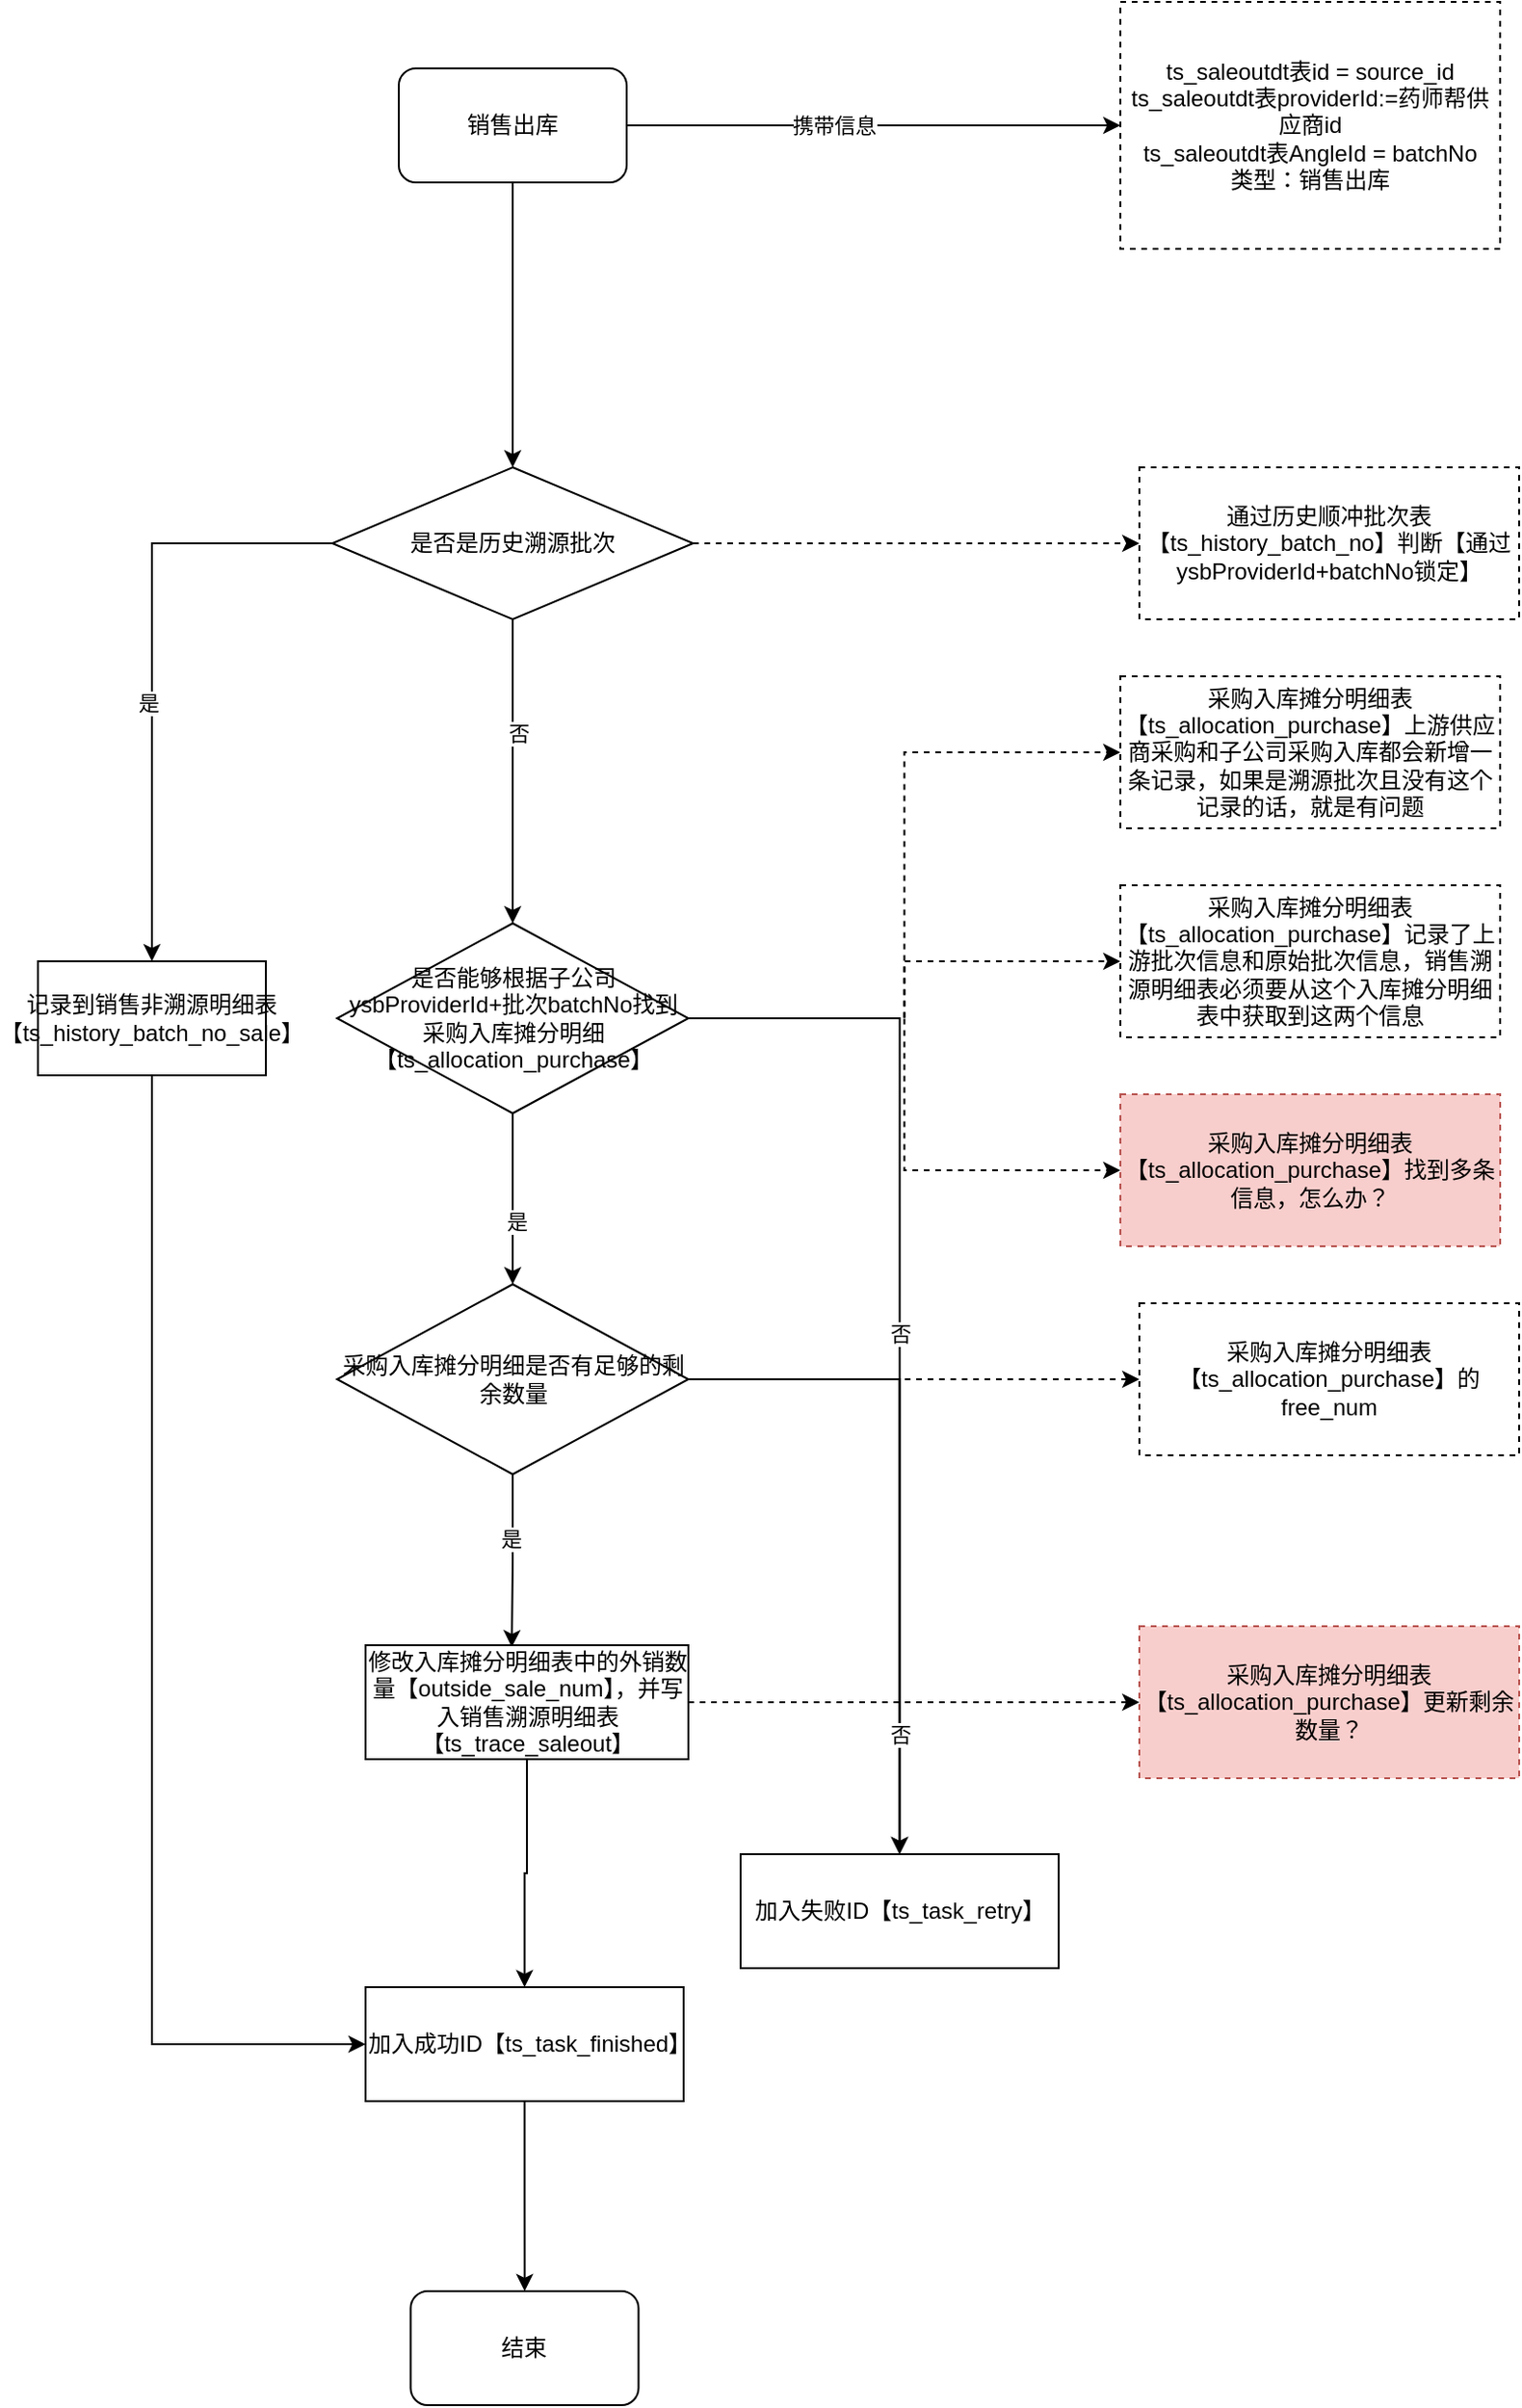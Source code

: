 <mxfile version="15.7.1" type="github">
  <diagram id="9YCllT6J75fHZdyW30Lp" name="Page-1">
    <mxGraphModel dx="1422" dy="762" grid="1" gridSize="10" guides="1" tooltips="1" connect="1" arrows="1" fold="1" page="1" pageScale="1" pageWidth="827" pageHeight="1169" math="0" shadow="0">
      <root>
        <mxCell id="0" />
        <mxCell id="1" parent="0" />
        <mxCell id="Qt3AQ6tV6oZPRFGrHNIX-4" style="edgeStyle=orthogonalEdgeStyle;rounded=0;orthogonalLoop=1;jettySize=auto;html=1;" parent="1" source="Qt3AQ6tV6oZPRFGrHNIX-2" target="Qt3AQ6tV6oZPRFGrHNIX-3" edge="1">
          <mxGeometry relative="1" as="geometry" />
        </mxCell>
        <mxCell id="2iO7tOr9S87eXJx4nzw7-22" style="edgeStyle=orthogonalEdgeStyle;rounded=0;orthogonalLoop=1;jettySize=auto;html=1;entryX=0;entryY=0.5;entryDx=0;entryDy=0;" edge="1" parent="1" source="Qt3AQ6tV6oZPRFGrHNIX-2" target="2iO7tOr9S87eXJx4nzw7-21">
          <mxGeometry relative="1" as="geometry" />
        </mxCell>
        <mxCell id="2iO7tOr9S87eXJx4nzw7-23" value="携带信息" style="edgeLabel;html=1;align=center;verticalAlign=middle;resizable=0;points=[];" vertex="1" connectable="0" parent="2iO7tOr9S87eXJx4nzw7-22">
          <mxGeometry x="-0.167" relative="1" as="geometry">
            <mxPoint as="offset" />
          </mxGeometry>
        </mxCell>
        <mxCell id="Qt3AQ6tV6oZPRFGrHNIX-2" value="销售出库" style="rounded=1;whiteSpace=wrap;html=1;" parent="1" vertex="1">
          <mxGeometry x="210" y="60" width="120" height="60" as="geometry" />
        </mxCell>
        <mxCell id="2iO7tOr9S87eXJx4nzw7-5" style="edgeStyle=orthogonalEdgeStyle;rounded=0;orthogonalLoop=1;jettySize=auto;html=1;" edge="1" parent="1" source="Qt3AQ6tV6oZPRFGrHNIX-3" target="2iO7tOr9S87eXJx4nzw7-4">
          <mxGeometry relative="1" as="geometry" />
        </mxCell>
        <mxCell id="2iO7tOr9S87eXJx4nzw7-20" value="是" style="edgeLabel;html=1;align=center;verticalAlign=middle;resizable=0;points=[];" vertex="1" connectable="0" parent="2iO7tOr9S87eXJx4nzw7-5">
          <mxGeometry x="0.136" y="-2" relative="1" as="geometry">
            <mxPoint as="offset" />
          </mxGeometry>
        </mxCell>
        <mxCell id="2iO7tOr9S87eXJx4nzw7-17" style="edgeStyle=orthogonalEdgeStyle;rounded=0;orthogonalLoop=1;jettySize=auto;html=1;entryX=0.5;entryY=0;entryDx=0;entryDy=0;" edge="1" parent="1" source="Qt3AQ6tV6oZPRFGrHNIX-3" target="Qt3AQ6tV6oZPRFGrHNIX-8">
          <mxGeometry relative="1" as="geometry" />
        </mxCell>
        <mxCell id="2iO7tOr9S87eXJx4nzw7-18" value="否" style="edgeLabel;html=1;align=center;verticalAlign=middle;resizable=0;points=[];" vertex="1" connectable="0" parent="2iO7tOr9S87eXJx4nzw7-17">
          <mxGeometry x="-0.255" y="3" relative="1" as="geometry">
            <mxPoint as="offset" />
          </mxGeometry>
        </mxCell>
        <mxCell id="2iO7tOr9S87eXJx4nzw7-24" style="edgeStyle=orthogonalEdgeStyle;rounded=0;orthogonalLoop=1;jettySize=auto;html=1;entryX=0;entryY=0.5;entryDx=0;entryDy=0;dashed=1;" edge="1" parent="1" source="Qt3AQ6tV6oZPRFGrHNIX-3" target="Qt3AQ6tV6oZPRFGrHNIX-9">
          <mxGeometry relative="1" as="geometry" />
        </mxCell>
        <mxCell id="Qt3AQ6tV6oZPRFGrHNIX-3" value="是否是历史溯源批次" style="rhombus;whiteSpace=wrap;html=1;" parent="1" vertex="1">
          <mxGeometry x="175" y="270" width="190" height="80" as="geometry" />
        </mxCell>
        <mxCell id="Qt3AQ6tV6oZPRFGrHNIX-11" style="edgeStyle=orthogonalEdgeStyle;rounded=0;orthogonalLoop=1;jettySize=auto;html=1;entryX=0;entryY=0.5;entryDx=0;entryDy=0;dashed=1;" parent="1" source="Qt3AQ6tV6oZPRFGrHNIX-8" target="Qt3AQ6tV6oZPRFGrHNIX-10" edge="1">
          <mxGeometry relative="1" as="geometry" />
        </mxCell>
        <mxCell id="Qt3AQ6tV6oZPRFGrHNIX-21" style="edgeStyle=orthogonalEdgeStyle;rounded=0;orthogonalLoop=1;jettySize=auto;html=1;" parent="1" source="Qt3AQ6tV6oZPRFGrHNIX-8" target="Qt3AQ6tV6oZPRFGrHNIX-14" edge="1">
          <mxGeometry relative="1" as="geometry" />
        </mxCell>
        <mxCell id="2iO7tOr9S87eXJx4nzw7-15" value="是" style="edgeLabel;html=1;align=center;verticalAlign=middle;resizable=0;points=[];" vertex="1" connectable="0" parent="Qt3AQ6tV6oZPRFGrHNIX-21">
          <mxGeometry x="0.25" y="2" relative="1" as="geometry">
            <mxPoint as="offset" />
          </mxGeometry>
        </mxCell>
        <mxCell id="2iO7tOr9S87eXJx4nzw7-11" style="edgeStyle=orthogonalEdgeStyle;rounded=0;orthogonalLoop=1;jettySize=auto;html=1;entryX=0.5;entryY=0;entryDx=0;entryDy=0;" edge="1" parent="1" source="Qt3AQ6tV6oZPRFGrHNIX-8" target="2iO7tOr9S87eXJx4nzw7-9">
          <mxGeometry relative="1" as="geometry" />
        </mxCell>
        <mxCell id="2iO7tOr9S87eXJx4nzw7-12" value="否" style="edgeLabel;html=1;align=center;verticalAlign=middle;resizable=0;points=[];" vertex="1" connectable="0" parent="2iO7tOr9S87eXJx4nzw7-11">
          <mxGeometry x="0.004" relative="1" as="geometry">
            <mxPoint as="offset" />
          </mxGeometry>
        </mxCell>
        <mxCell id="2iO7tOr9S87eXJx4nzw7-26" style="edgeStyle=orthogonalEdgeStyle;rounded=0;orthogonalLoop=1;jettySize=auto;html=1;dashed=1;" edge="1" parent="1" source="Qt3AQ6tV6oZPRFGrHNIX-8" target="2iO7tOr9S87eXJx4nzw7-25">
          <mxGeometry relative="1" as="geometry" />
        </mxCell>
        <mxCell id="2iO7tOr9S87eXJx4nzw7-28" style="edgeStyle=orthogonalEdgeStyle;rounded=0;orthogonalLoop=1;jettySize=auto;html=1;entryX=0;entryY=0.5;entryDx=0;entryDy=0;dashed=1;" edge="1" parent="1" source="Qt3AQ6tV6oZPRFGrHNIX-8" target="2iO7tOr9S87eXJx4nzw7-27">
          <mxGeometry relative="1" as="geometry" />
        </mxCell>
        <mxCell id="Qt3AQ6tV6oZPRFGrHNIX-8" value="是否能够根据子公司ysbProviderId+批次batchNo找到采购入库摊分明细【ts_allocation_purchase】" style="rhombus;whiteSpace=wrap;html=1;" parent="1" vertex="1">
          <mxGeometry x="177.5" y="510" width="185" height="100" as="geometry" />
        </mxCell>
        <mxCell id="Qt3AQ6tV6oZPRFGrHNIX-9" value="通过历史顺冲批次表【ts_history_batch_no】判断【通过ysbProviderId+batchNo锁定】" style="rounded=0;whiteSpace=wrap;html=1;dashed=1;" parent="1" vertex="1">
          <mxGeometry x="600" y="270" width="200" height="80" as="geometry" />
        </mxCell>
        <mxCell id="Qt3AQ6tV6oZPRFGrHNIX-10" value="采购入库摊分明细表【ts_allocation_purchase】上游供应商采购和子公司采购入库都会新增一条记录，如果是溯源批次且没有这个记录的话，就是有问题" style="rounded=0;whiteSpace=wrap;html=1;dashed=1;" parent="1" vertex="1">
          <mxGeometry x="590" y="380" width="200" height="80" as="geometry" />
        </mxCell>
        <mxCell id="Qt3AQ6tV6oZPRFGrHNIX-18" style="edgeStyle=orthogonalEdgeStyle;rounded=0;orthogonalLoop=1;jettySize=auto;html=1;entryX=0;entryY=0.5;entryDx=0;entryDy=0;dashed=1;" parent="1" source="Qt3AQ6tV6oZPRFGrHNIX-14" target="Qt3AQ6tV6oZPRFGrHNIX-15" edge="1">
          <mxGeometry relative="1" as="geometry" />
        </mxCell>
        <mxCell id="2iO7tOr9S87eXJx4nzw7-1" style="edgeStyle=orthogonalEdgeStyle;rounded=0;orthogonalLoop=1;jettySize=auto;html=1;entryX=0.453;entryY=0.017;entryDx=0;entryDy=0;entryPerimeter=0;" edge="1" parent="1" source="Qt3AQ6tV6oZPRFGrHNIX-14" target="Qt3AQ6tV6oZPRFGrHNIX-23">
          <mxGeometry relative="1" as="geometry" />
        </mxCell>
        <mxCell id="2iO7tOr9S87eXJx4nzw7-14" value="是" style="edgeLabel;html=1;align=center;verticalAlign=middle;resizable=0;points=[];" vertex="1" connectable="0" parent="2iO7tOr9S87eXJx4nzw7-1">
          <mxGeometry x="-0.271" y="-1" relative="1" as="geometry">
            <mxPoint as="offset" />
          </mxGeometry>
        </mxCell>
        <mxCell id="2iO7tOr9S87eXJx4nzw7-10" style="edgeStyle=orthogonalEdgeStyle;rounded=0;orthogonalLoop=1;jettySize=auto;html=1;" edge="1" parent="1" source="Qt3AQ6tV6oZPRFGrHNIX-14" target="2iO7tOr9S87eXJx4nzw7-9">
          <mxGeometry relative="1" as="geometry" />
        </mxCell>
        <mxCell id="2iO7tOr9S87eXJx4nzw7-13" value="否" style="edgeLabel;html=1;align=center;verticalAlign=middle;resizable=0;points=[];" vertex="1" connectable="0" parent="2iO7tOr9S87eXJx4nzw7-10">
          <mxGeometry x="0.648" relative="1" as="geometry">
            <mxPoint as="offset" />
          </mxGeometry>
        </mxCell>
        <mxCell id="Qt3AQ6tV6oZPRFGrHNIX-14" value="采购入库摊分明细是否有足够的剩余数量" style="rhombus;whiteSpace=wrap;html=1;" parent="1" vertex="1">
          <mxGeometry x="177.5" y="700" width="185" height="100" as="geometry" />
        </mxCell>
        <mxCell id="Qt3AQ6tV6oZPRFGrHNIX-15" value="采购入库摊分明细表【ts_allocation_purchase】的free_num" style="rounded=0;whiteSpace=wrap;html=1;dashed=1;" parent="1" vertex="1">
          <mxGeometry x="600" y="710" width="200" height="80" as="geometry" />
        </mxCell>
        <mxCell id="2iO7tOr9S87eXJx4nzw7-3" style="edgeStyle=orthogonalEdgeStyle;rounded=0;orthogonalLoop=1;jettySize=auto;html=1;" edge="1" parent="1" source="Qt3AQ6tV6oZPRFGrHNIX-23" target="2iO7tOr9S87eXJx4nzw7-2">
          <mxGeometry relative="1" as="geometry" />
        </mxCell>
        <mxCell id="2iO7tOr9S87eXJx4nzw7-30" style="edgeStyle=orthogonalEdgeStyle;rounded=0;orthogonalLoop=1;jettySize=auto;html=1;entryX=0;entryY=0.5;entryDx=0;entryDy=0;dashed=1;" edge="1" parent="1" source="Qt3AQ6tV6oZPRFGrHNIX-23" target="2iO7tOr9S87eXJx4nzw7-29">
          <mxGeometry relative="1" as="geometry" />
        </mxCell>
        <mxCell id="Qt3AQ6tV6oZPRFGrHNIX-23" value="修改入库摊分明细表中的外销数量【outside_sale_num】，并写入销售溯源明细表【ts_trace_saleout】" style="rounded=0;whiteSpace=wrap;html=1;" parent="1" vertex="1">
          <mxGeometry x="192.5" y="890" width="170" height="60" as="geometry" />
        </mxCell>
        <mxCell id="2iO7tOr9S87eXJx4nzw7-8" style="edgeStyle=orthogonalEdgeStyle;rounded=0;orthogonalLoop=1;jettySize=auto;html=1;" edge="1" parent="1" source="2iO7tOr9S87eXJx4nzw7-2" target="2iO7tOr9S87eXJx4nzw7-6">
          <mxGeometry relative="1" as="geometry" />
        </mxCell>
        <mxCell id="2iO7tOr9S87eXJx4nzw7-2" value="加入成功ID【ts_task_finished】" style="rounded=0;whiteSpace=wrap;html=1;" vertex="1" parent="1">
          <mxGeometry x="192.5" y="1070" width="167.5" height="60" as="geometry" />
        </mxCell>
        <mxCell id="2iO7tOr9S87eXJx4nzw7-7" style="edgeStyle=orthogonalEdgeStyle;rounded=0;orthogonalLoop=1;jettySize=auto;html=1;entryX=0;entryY=0.5;entryDx=0;entryDy=0;exitX=0.5;exitY=1;exitDx=0;exitDy=0;" edge="1" parent="1" source="2iO7tOr9S87eXJx4nzw7-4" target="2iO7tOr9S87eXJx4nzw7-2">
          <mxGeometry relative="1" as="geometry" />
        </mxCell>
        <mxCell id="2iO7tOr9S87eXJx4nzw7-4" value="记录到销售非溯源明细表【ts_history_batch_no_sale】" style="rounded=0;whiteSpace=wrap;html=1;" vertex="1" parent="1">
          <mxGeometry x="20" y="530" width="120" height="60" as="geometry" />
        </mxCell>
        <mxCell id="2iO7tOr9S87eXJx4nzw7-6" value="结束" style="rounded=1;whiteSpace=wrap;html=1;" vertex="1" parent="1">
          <mxGeometry x="216.25" y="1230" width="120" height="60" as="geometry" />
        </mxCell>
        <mxCell id="2iO7tOr9S87eXJx4nzw7-9" value="加入失败ID【ts_task_retry】" style="rounded=0;whiteSpace=wrap;html=1;" vertex="1" parent="1">
          <mxGeometry x="390" y="1000" width="167.5" height="60" as="geometry" />
        </mxCell>
        <mxCell id="2iO7tOr9S87eXJx4nzw7-21" value="ts_saleoutdt表id = source_id&lt;br&gt;ts_saleoutdt表providerId:=药师帮供应商id&lt;br&gt;ts_saleoutdt表AngleId = batchNo&lt;br&gt;类型：销售出库" style="rounded=0;whiteSpace=wrap;html=1;dashed=1;" vertex="1" parent="1">
          <mxGeometry x="590" y="25" width="200" height="130" as="geometry" />
        </mxCell>
        <mxCell id="2iO7tOr9S87eXJx4nzw7-25" value="采购入库摊分明细表【ts_allocation_purchase】记录了上游批次信息和原始批次信息，销售溯源明细表必须要从这个入库摊分明细表中获取到这两个信息" style="rounded=0;whiteSpace=wrap;html=1;dashed=1;" vertex="1" parent="1">
          <mxGeometry x="590" y="490" width="200" height="80" as="geometry" />
        </mxCell>
        <mxCell id="2iO7tOr9S87eXJx4nzw7-27" value="采购入库摊分明细表【ts_allocation_purchase】找到多条信息，怎么办？" style="rounded=0;whiteSpace=wrap;html=1;dashed=1;fillColor=#f8cecc;strokeColor=#b85450;" vertex="1" parent="1">
          <mxGeometry x="590" y="600" width="200" height="80" as="geometry" />
        </mxCell>
        <mxCell id="2iO7tOr9S87eXJx4nzw7-29" value="采购入库摊分明细表【ts_allocation_purchase】更新剩余数量？" style="rounded=0;whiteSpace=wrap;html=1;dashed=1;fillColor=#f8cecc;strokeColor=#b85450;" vertex="1" parent="1">
          <mxGeometry x="600" y="880" width="200" height="80" as="geometry" />
        </mxCell>
      </root>
    </mxGraphModel>
  </diagram>
</mxfile>
